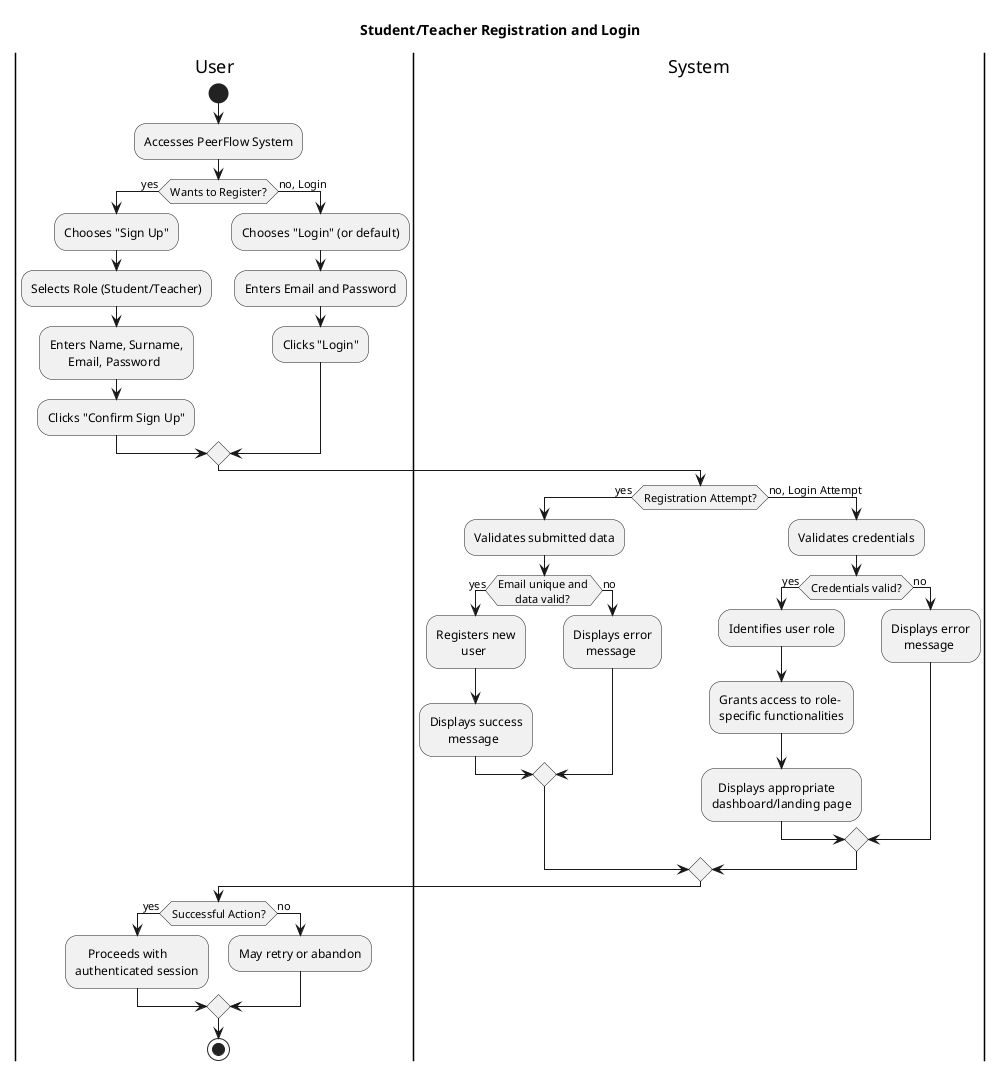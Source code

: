 @startuml
title Student/Teacher Registration and Login

|User|
start
:Accesses PeerFlow System;
if (Wants to Register?) then (yes)
    :Chooses "Sign Up";
    :Selects Role (Student/Teacher);
    :Enters Name, Surname, 
          Email, Password;
    :Clicks "Confirm Sign Up";
else (no, Login)
    :Chooses "Login" (or default);
    :Enters Email and Password;
    :Clicks "Login";
endif

|System|
if (Registration Attempt?) then (yes)
    :Validates submitted data;
    if (Email unique and 
      data valid?) then (yes)
        :Registers new 
                user;
        :Displays success 
              message;
    else (no)
        :Displays error 
            message;
    endif
else (no, Login Attempt)
    :Validates credentials;
    if (Credentials valid?) then (yes)
        :Identifies user role;
        :Grants access to role-
        specific functionalities;
        :  Displays appropriate 
        dashboard/landing page;
    else (no)
        :Displays error 
            message;
    endif
endif

|User|
if (Successful Action?) then (yes)
    :    Proceeds with 
    authenticated session;
else (no)
    :May retry or abandon;
endif
stop

@enduml